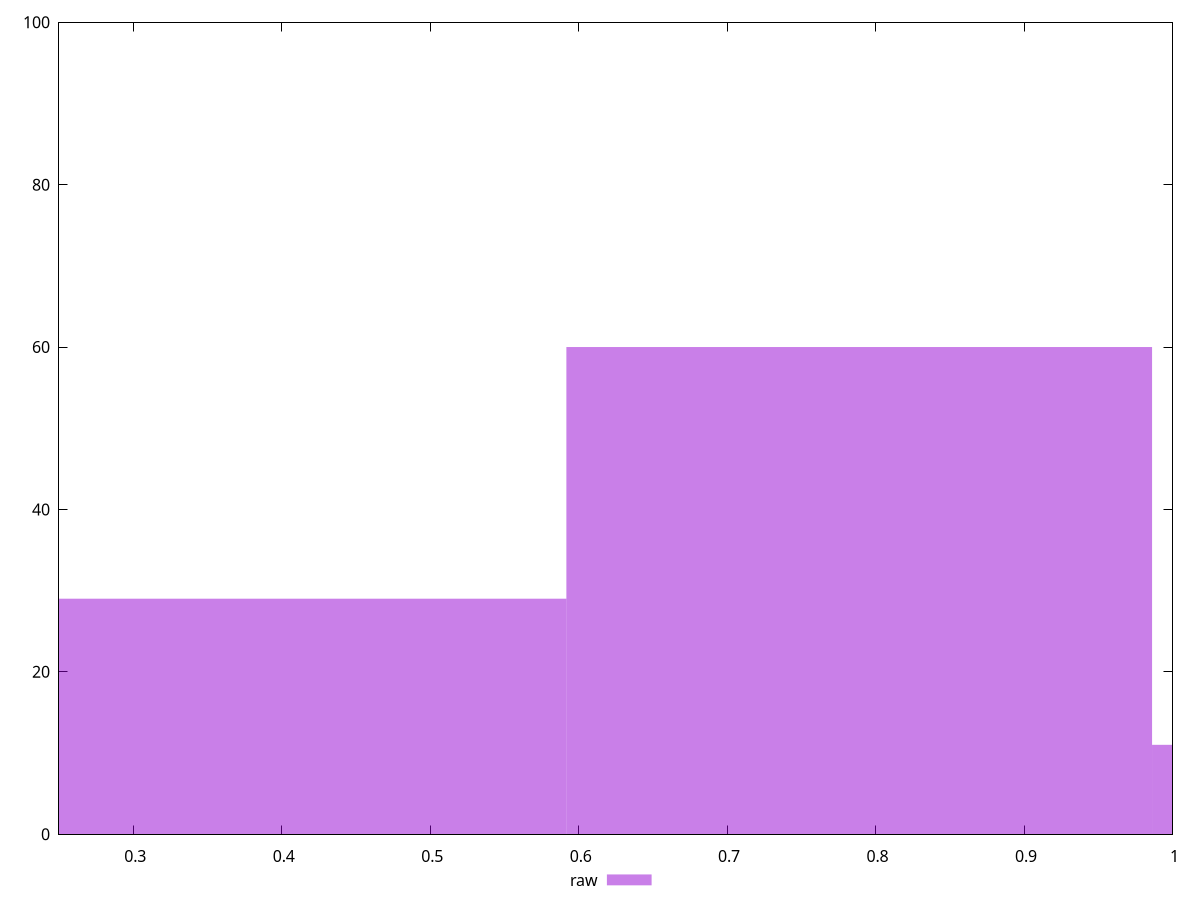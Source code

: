 reset

$raw <<EOF
0.3944962244419616 29
1.1834886733258847 11
0.7889924488839232 60
EOF

set key outside below
set boxwidth 0.3944962244419616
set xrange [0.25:1]
set yrange [0:100]
set trange [0:100]
set style fill transparent solid 0.5 noborder
set terminal svg size 640, 490 enhanced background rgb 'white'
set output "reports/report_00027_2021-02-24T12-40-31.850Z/meta/score/samples/agenda/raw/histogram.svg"

plot $raw title "raw" with boxes

reset
